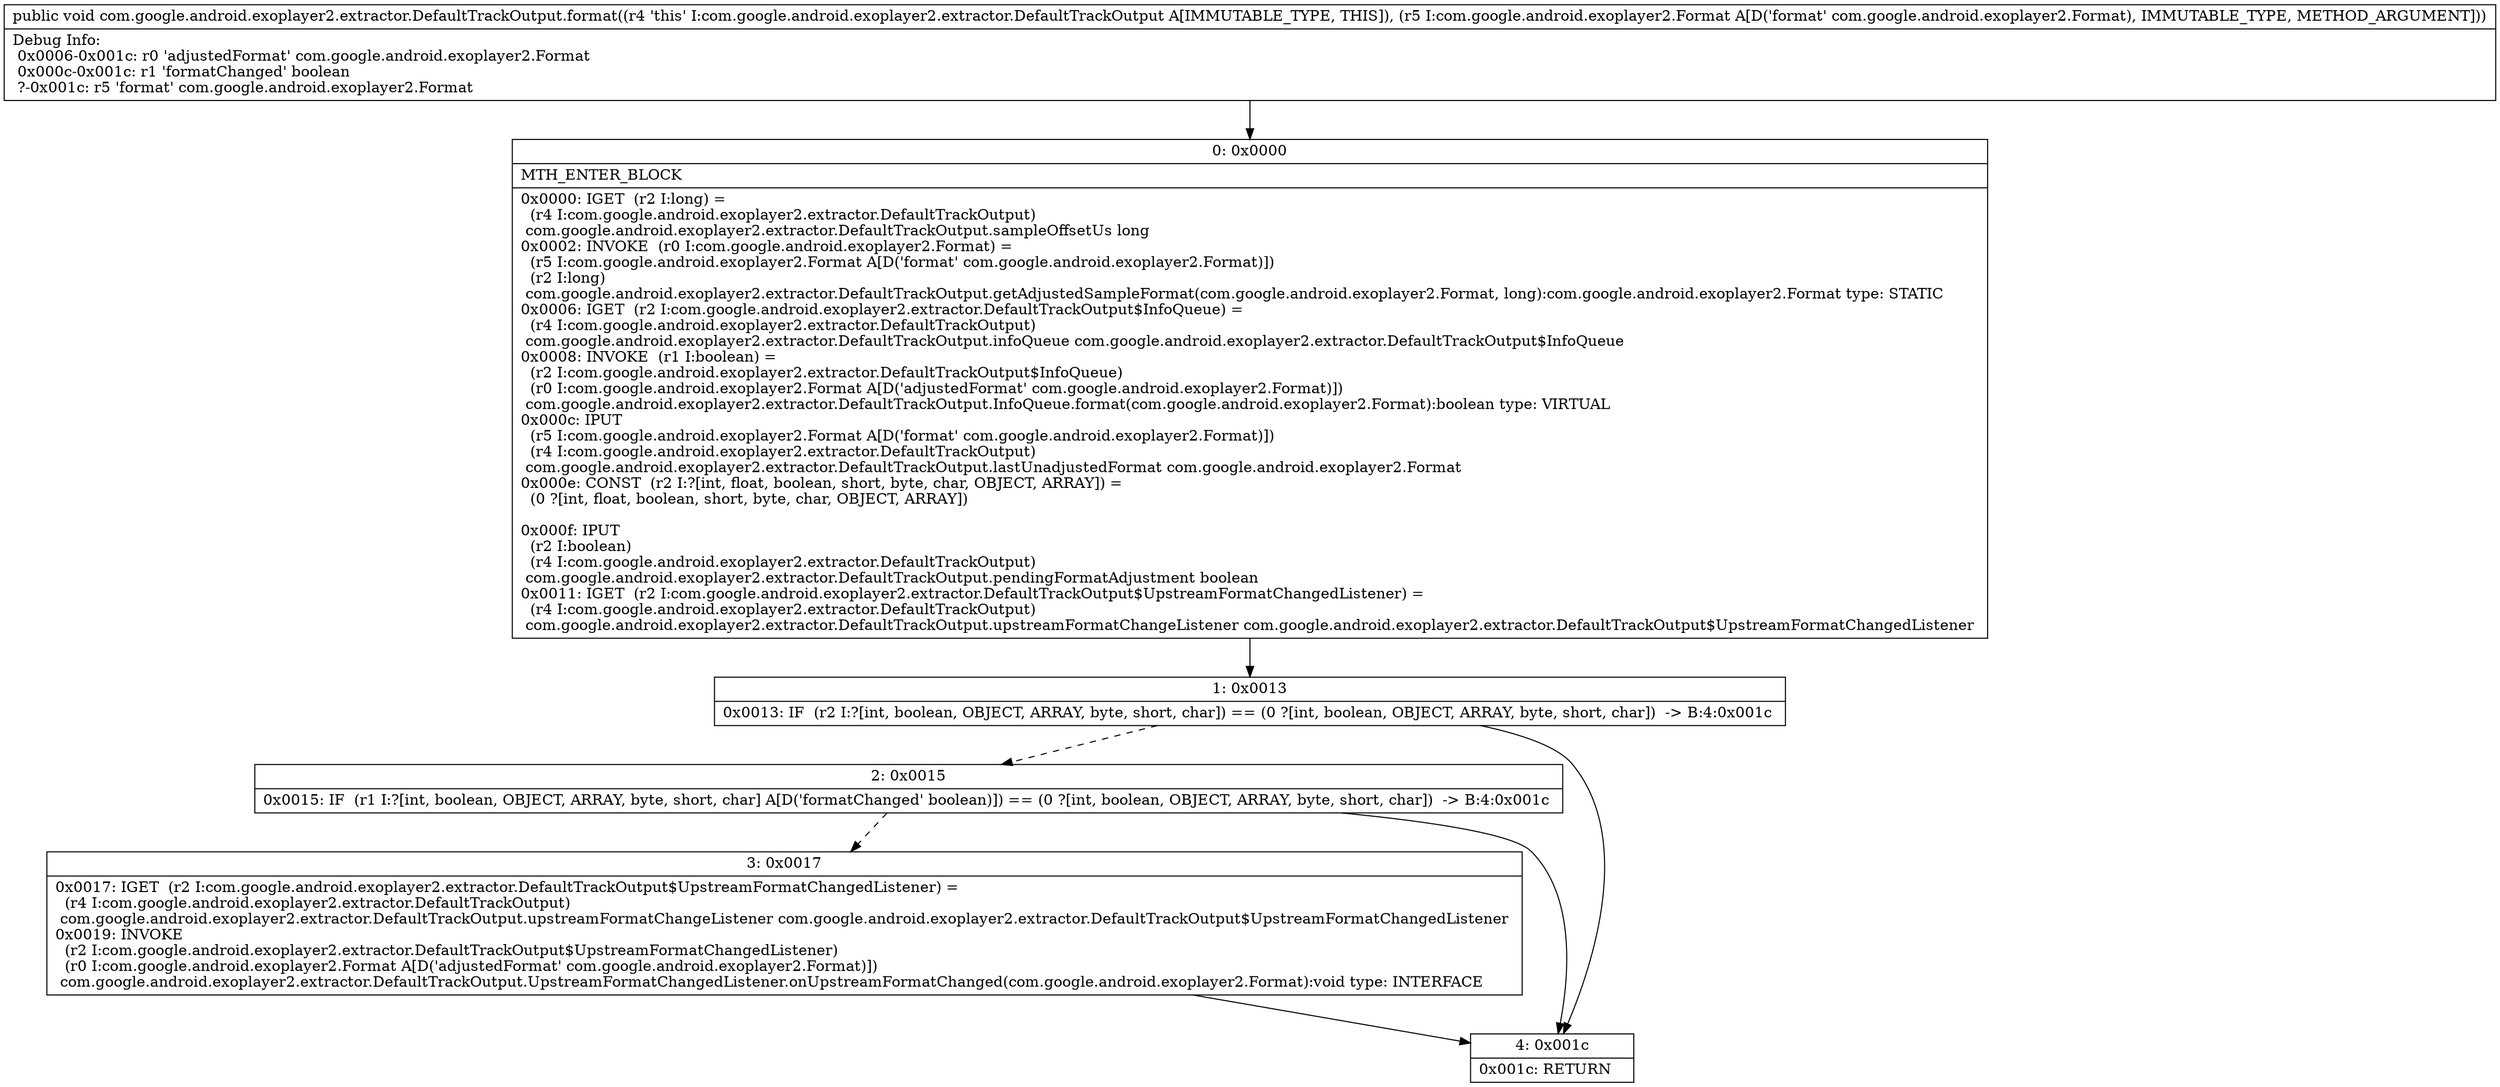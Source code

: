 digraph "CFG forcom.google.android.exoplayer2.extractor.DefaultTrackOutput.format(Lcom\/google\/android\/exoplayer2\/Format;)V" {
Node_0 [shape=record,label="{0\:\ 0x0000|MTH_ENTER_BLOCK\l|0x0000: IGET  (r2 I:long) = \l  (r4 I:com.google.android.exoplayer2.extractor.DefaultTrackOutput)\l com.google.android.exoplayer2.extractor.DefaultTrackOutput.sampleOffsetUs long \l0x0002: INVOKE  (r0 I:com.google.android.exoplayer2.Format) = \l  (r5 I:com.google.android.exoplayer2.Format A[D('format' com.google.android.exoplayer2.Format)])\l  (r2 I:long)\l com.google.android.exoplayer2.extractor.DefaultTrackOutput.getAdjustedSampleFormat(com.google.android.exoplayer2.Format, long):com.google.android.exoplayer2.Format type: STATIC \l0x0006: IGET  (r2 I:com.google.android.exoplayer2.extractor.DefaultTrackOutput$InfoQueue) = \l  (r4 I:com.google.android.exoplayer2.extractor.DefaultTrackOutput)\l com.google.android.exoplayer2.extractor.DefaultTrackOutput.infoQueue com.google.android.exoplayer2.extractor.DefaultTrackOutput$InfoQueue \l0x0008: INVOKE  (r1 I:boolean) = \l  (r2 I:com.google.android.exoplayer2.extractor.DefaultTrackOutput$InfoQueue)\l  (r0 I:com.google.android.exoplayer2.Format A[D('adjustedFormat' com.google.android.exoplayer2.Format)])\l com.google.android.exoplayer2.extractor.DefaultTrackOutput.InfoQueue.format(com.google.android.exoplayer2.Format):boolean type: VIRTUAL \l0x000c: IPUT  \l  (r5 I:com.google.android.exoplayer2.Format A[D('format' com.google.android.exoplayer2.Format)])\l  (r4 I:com.google.android.exoplayer2.extractor.DefaultTrackOutput)\l com.google.android.exoplayer2.extractor.DefaultTrackOutput.lastUnadjustedFormat com.google.android.exoplayer2.Format \l0x000e: CONST  (r2 I:?[int, float, boolean, short, byte, char, OBJECT, ARRAY]) = \l  (0 ?[int, float, boolean, short, byte, char, OBJECT, ARRAY])\l \l0x000f: IPUT  \l  (r2 I:boolean)\l  (r4 I:com.google.android.exoplayer2.extractor.DefaultTrackOutput)\l com.google.android.exoplayer2.extractor.DefaultTrackOutput.pendingFormatAdjustment boolean \l0x0011: IGET  (r2 I:com.google.android.exoplayer2.extractor.DefaultTrackOutput$UpstreamFormatChangedListener) = \l  (r4 I:com.google.android.exoplayer2.extractor.DefaultTrackOutput)\l com.google.android.exoplayer2.extractor.DefaultTrackOutput.upstreamFormatChangeListener com.google.android.exoplayer2.extractor.DefaultTrackOutput$UpstreamFormatChangedListener \l}"];
Node_1 [shape=record,label="{1\:\ 0x0013|0x0013: IF  (r2 I:?[int, boolean, OBJECT, ARRAY, byte, short, char]) == (0 ?[int, boolean, OBJECT, ARRAY, byte, short, char])  \-\> B:4:0x001c \l}"];
Node_2 [shape=record,label="{2\:\ 0x0015|0x0015: IF  (r1 I:?[int, boolean, OBJECT, ARRAY, byte, short, char] A[D('formatChanged' boolean)]) == (0 ?[int, boolean, OBJECT, ARRAY, byte, short, char])  \-\> B:4:0x001c \l}"];
Node_3 [shape=record,label="{3\:\ 0x0017|0x0017: IGET  (r2 I:com.google.android.exoplayer2.extractor.DefaultTrackOutput$UpstreamFormatChangedListener) = \l  (r4 I:com.google.android.exoplayer2.extractor.DefaultTrackOutput)\l com.google.android.exoplayer2.extractor.DefaultTrackOutput.upstreamFormatChangeListener com.google.android.exoplayer2.extractor.DefaultTrackOutput$UpstreamFormatChangedListener \l0x0019: INVOKE  \l  (r2 I:com.google.android.exoplayer2.extractor.DefaultTrackOutput$UpstreamFormatChangedListener)\l  (r0 I:com.google.android.exoplayer2.Format A[D('adjustedFormat' com.google.android.exoplayer2.Format)])\l com.google.android.exoplayer2.extractor.DefaultTrackOutput.UpstreamFormatChangedListener.onUpstreamFormatChanged(com.google.android.exoplayer2.Format):void type: INTERFACE \l}"];
Node_4 [shape=record,label="{4\:\ 0x001c|0x001c: RETURN   \l}"];
MethodNode[shape=record,label="{public void com.google.android.exoplayer2.extractor.DefaultTrackOutput.format((r4 'this' I:com.google.android.exoplayer2.extractor.DefaultTrackOutput A[IMMUTABLE_TYPE, THIS]), (r5 I:com.google.android.exoplayer2.Format A[D('format' com.google.android.exoplayer2.Format), IMMUTABLE_TYPE, METHOD_ARGUMENT]))  | Debug Info:\l  0x0006\-0x001c: r0 'adjustedFormat' com.google.android.exoplayer2.Format\l  0x000c\-0x001c: r1 'formatChanged' boolean\l  ?\-0x001c: r5 'format' com.google.android.exoplayer2.Format\l}"];
MethodNode -> Node_0;
Node_0 -> Node_1;
Node_1 -> Node_2[style=dashed];
Node_1 -> Node_4;
Node_2 -> Node_3[style=dashed];
Node_2 -> Node_4;
Node_3 -> Node_4;
}

